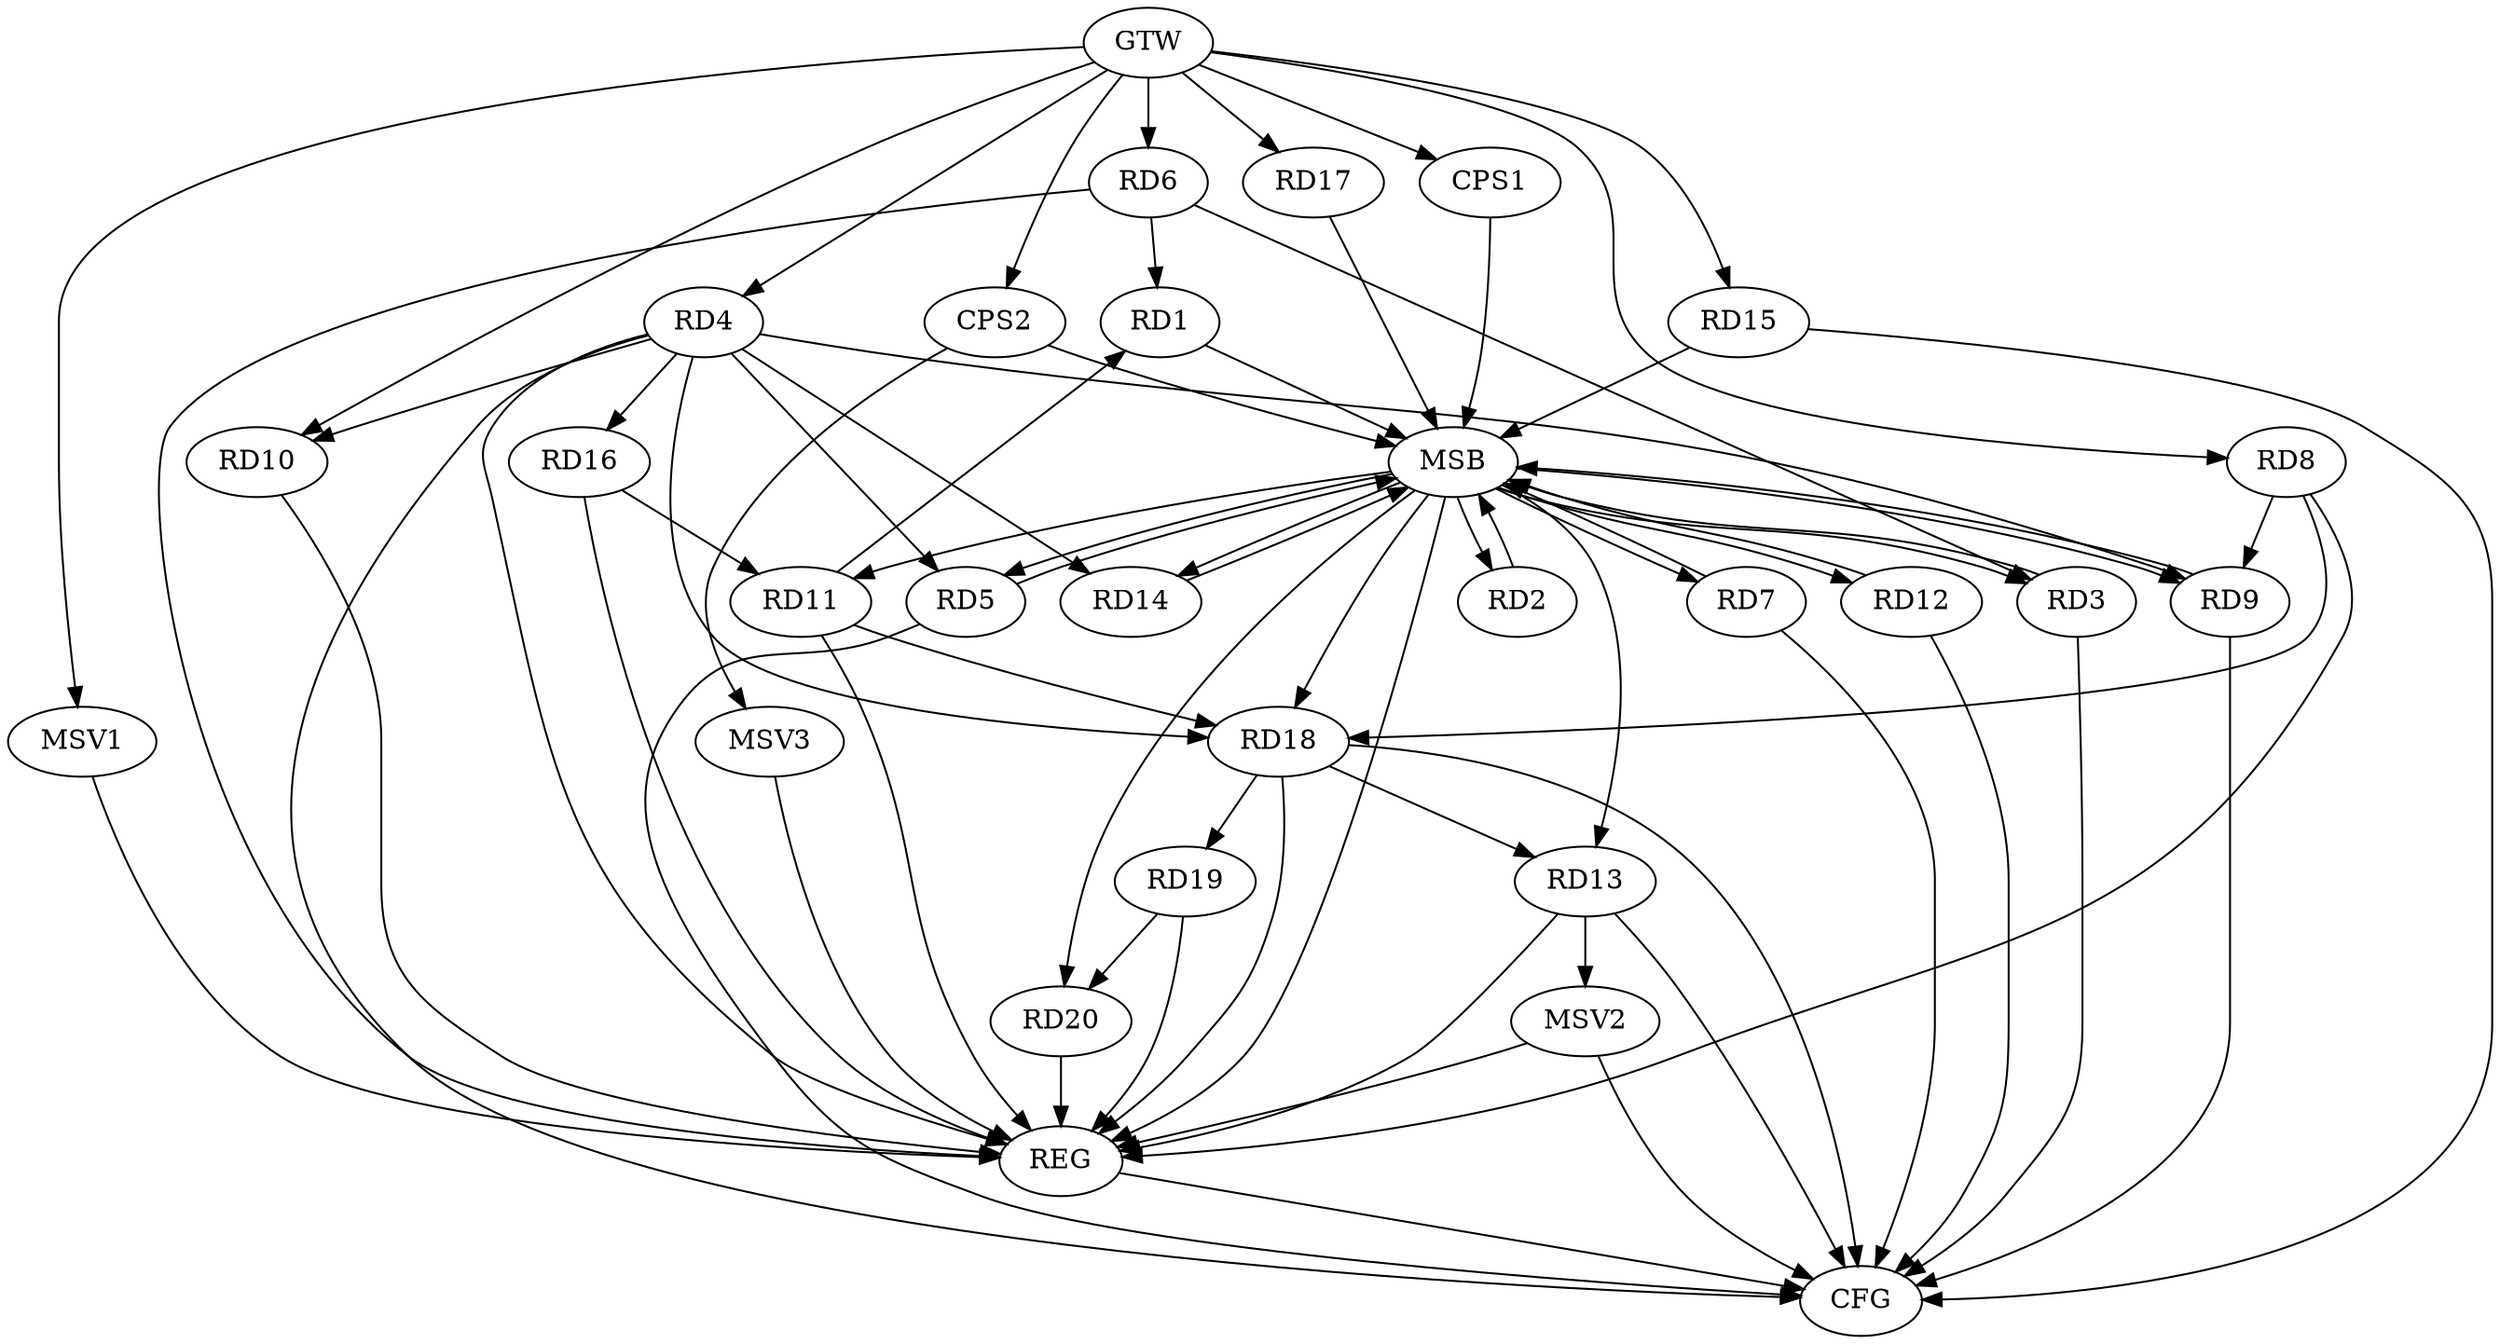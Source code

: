 strict digraph G {
  RD1 [ label="RD1" ];
  RD2 [ label="RD2" ];
  RD3 [ label="RD3" ];
  RD4 [ label="RD4" ];
  RD5 [ label="RD5" ];
  RD6 [ label="RD6" ];
  RD7 [ label="RD7" ];
  RD8 [ label="RD8" ];
  RD9 [ label="RD9" ];
  RD10 [ label="RD10" ];
  RD11 [ label="RD11" ];
  RD12 [ label="RD12" ];
  RD13 [ label="RD13" ];
  RD14 [ label="RD14" ];
  RD15 [ label="RD15" ];
  RD16 [ label="RD16" ];
  RD17 [ label="RD17" ];
  RD18 [ label="RD18" ];
  RD19 [ label="RD19" ];
  RD20 [ label="RD20" ];
  CPS1 [ label="CPS1" ];
  CPS2 [ label="CPS2" ];
  GTW [ label="GTW" ];
  REG [ label="REG" ];
  MSB [ label="MSB" ];
  CFG [ label="CFG" ];
  MSV1 [ label="MSV1" ];
  MSV2 [ label="MSV2" ];
  MSV3 [ label="MSV3" ];
  RD6 -> RD1;
  RD11 -> RD1;
  RD6 -> RD3;
  RD4 -> RD16;
  RD4 -> RD18;
  RD8 -> RD9;
  RD8 -> RD18;
  RD16 -> RD11;
  RD11 -> RD18;
  RD18 -> RD13;
  RD18 -> RD19;
  RD19 -> RD20;
  GTW -> RD4;
  GTW -> RD6;
  GTW -> RD8;
  GTW -> RD10;
  GTW -> RD15;
  GTW -> RD17;
  GTW -> CPS1;
  GTW -> CPS2;
  RD4 -> REG;
  RD6 -> REG;
  RD8 -> REG;
  RD10 -> REG;
  RD11 -> REG;
  RD13 -> REG;
  RD16 -> REG;
  RD18 -> REG;
  RD19 -> REG;
  RD20 -> REG;
  RD1 -> MSB;
  MSB -> RD5;
  MSB -> REG;
  RD2 -> MSB;
  RD3 -> MSB;
  RD5 -> MSB;
  MSB -> RD2;
  MSB -> RD9;
  RD7 -> MSB;
  MSB -> RD14;
  MSB -> RD18;
  RD9 -> MSB;
  RD12 -> MSB;
  MSB -> RD13;
  RD14 -> MSB;
  MSB -> RD12;
  RD15 -> MSB;
  MSB -> RD3;
  MSB -> RD7;
  MSB -> RD20;
  RD17 -> MSB;
  MSB -> RD11;
  CPS1 -> MSB;
  CPS2 -> MSB;
  RD9 -> CFG;
  RD18 -> CFG;
  RD7 -> CFG;
  RD13 -> CFG;
  RD5 -> CFG;
  RD15 -> CFG;
  RD3 -> CFG;
  RD4 -> CFG;
  RD12 -> CFG;
  REG -> CFG;
  RD4 -> RD10;
  RD4 -> RD5;
  RD4 -> RD14;
  RD4 -> RD9;
  GTW -> MSV1;
  MSV1 -> REG;
  RD13 -> MSV2;
  MSV2 -> REG;
  MSV2 -> CFG;
  CPS2 -> MSV3;
  MSV3 -> REG;
}
